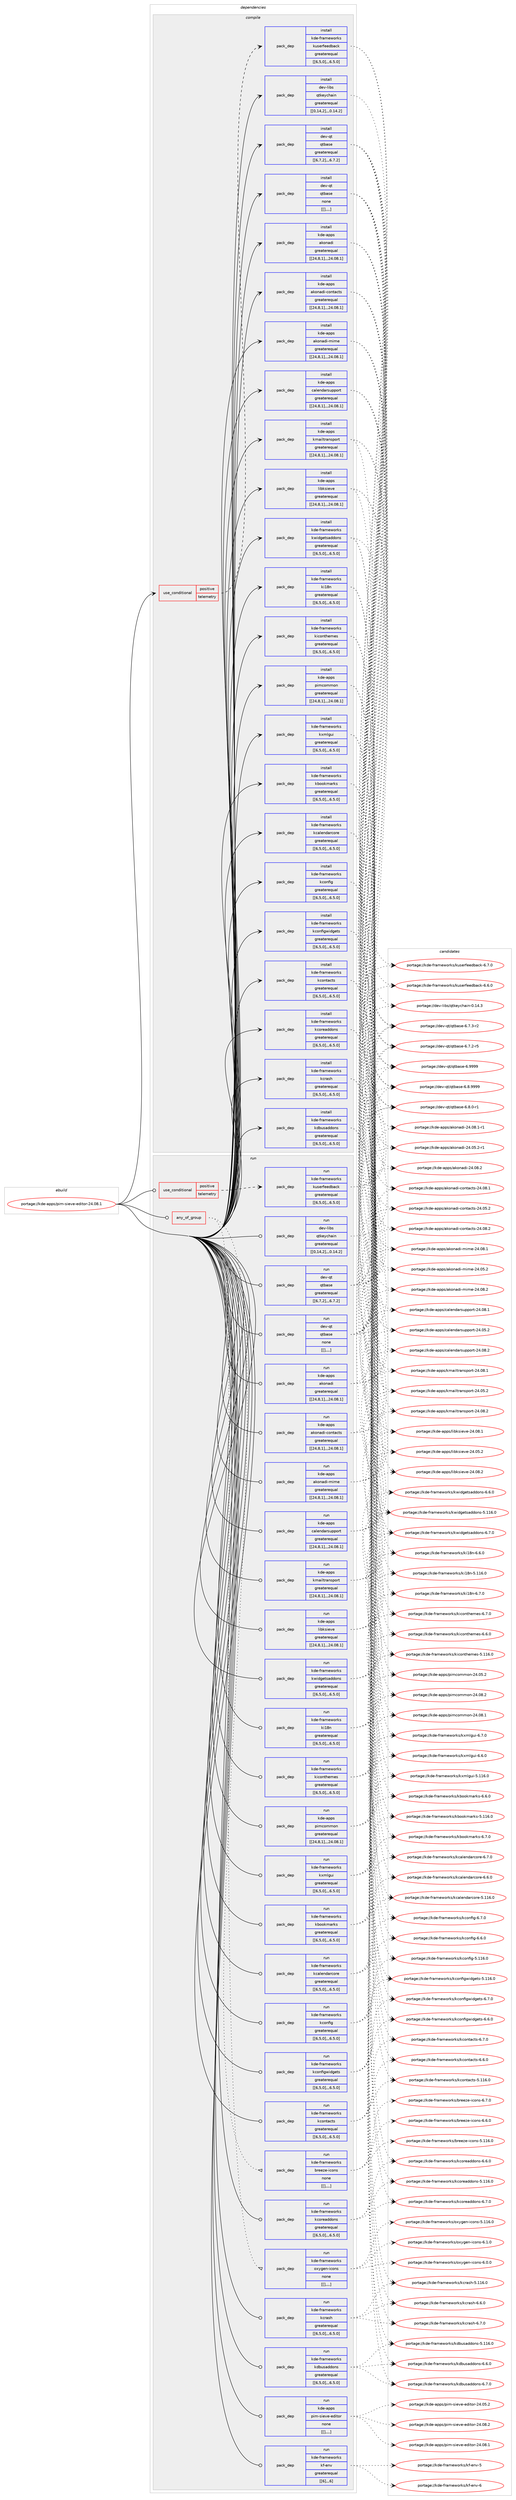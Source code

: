 digraph prolog {

# *************
# Graph options
# *************

newrank=true;
concentrate=true;
compound=true;
graph [rankdir=LR,fontname=Helvetica,fontsize=10,ranksep=1.5];#, ranksep=2.5, nodesep=0.2];
edge  [arrowhead=vee];
node  [fontname=Helvetica,fontsize=10];

# **********
# The ebuild
# **********

subgraph cluster_leftcol {
color=gray;
label=<<i>ebuild</i>>;
id [label="portage://kde-apps/pim-sieve-editor-24.08.1", color=red, width=4, href="../kde-apps/pim-sieve-editor-24.08.1.svg"];
}

# ****************
# The dependencies
# ****************

subgraph cluster_midcol {
color=gray;
label=<<i>dependencies</i>>;
subgraph cluster_compile {
fillcolor="#eeeeee";
style=filled;
label=<<i>compile</i>>;
subgraph cond72742 {
dependency280036 [label=<<TABLE BORDER="0" CELLBORDER="1" CELLSPACING="0" CELLPADDING="4"><TR><TD ROWSPAN="3" CELLPADDING="10">use_conditional</TD></TR><TR><TD>positive</TD></TR><TR><TD>telemetry</TD></TR></TABLE>>, shape=none, color=red];
subgraph pack205055 {
dependency280038 [label=<<TABLE BORDER="0" CELLBORDER="1" CELLSPACING="0" CELLPADDING="4" WIDTH="220"><TR><TD ROWSPAN="6" CELLPADDING="30">pack_dep</TD></TR><TR><TD WIDTH="110">install</TD></TR><TR><TD>kde-frameworks</TD></TR><TR><TD>kuserfeedback</TD></TR><TR><TD>greaterequal</TD></TR><TR><TD>[[6,5,0],,,6.5.0]</TD></TR></TABLE>>, shape=none, color=blue];
}
dependency280036:e -> dependency280038:w [weight=20,style="dashed",arrowhead="vee"];
}
id:e -> dependency280036:w [weight=20,style="solid",arrowhead="vee"];
subgraph pack205078 {
dependency280062 [label=<<TABLE BORDER="0" CELLBORDER="1" CELLSPACING="0" CELLPADDING="4" WIDTH="220"><TR><TD ROWSPAN="6" CELLPADDING="30">pack_dep</TD></TR><TR><TD WIDTH="110">install</TD></TR><TR><TD>dev-libs</TD></TR><TR><TD>qtkeychain</TD></TR><TR><TD>greaterequal</TD></TR><TR><TD>[[0,14,2],,,0.14.2]</TD></TR></TABLE>>, shape=none, color=blue];
}
id:e -> dependency280062:w [weight=20,style="solid",arrowhead="vee"];
subgraph pack205083 {
dependency280186 [label=<<TABLE BORDER="0" CELLBORDER="1" CELLSPACING="0" CELLPADDING="4" WIDTH="220"><TR><TD ROWSPAN="6" CELLPADDING="30">pack_dep</TD></TR><TR><TD WIDTH="110">install</TD></TR><TR><TD>dev-qt</TD></TR><TR><TD>qtbase</TD></TR><TR><TD>greaterequal</TD></TR><TR><TD>[[6,7,2],,,6.7.2]</TD></TR></TABLE>>, shape=none, color=blue];
}
id:e -> dependency280186:w [weight=20,style="solid",arrowhead="vee"];
subgraph pack205239 {
dependency280292 [label=<<TABLE BORDER="0" CELLBORDER="1" CELLSPACING="0" CELLPADDING="4" WIDTH="220"><TR><TD ROWSPAN="6" CELLPADDING="30">pack_dep</TD></TR><TR><TD WIDTH="110">install</TD></TR><TR><TD>dev-qt</TD></TR><TR><TD>qtbase</TD></TR><TR><TD>none</TD></TR><TR><TD>[[],,,,]</TD></TR></TABLE>>, shape=none, color=blue];
}
id:e -> dependency280292:w [weight=20,style="solid",arrowhead="vee"];
subgraph pack205293 {
dependency280293 [label=<<TABLE BORDER="0" CELLBORDER="1" CELLSPACING="0" CELLPADDING="4" WIDTH="220"><TR><TD ROWSPAN="6" CELLPADDING="30">pack_dep</TD></TR><TR><TD WIDTH="110">install</TD></TR><TR><TD>kde-apps</TD></TR><TR><TD>akonadi</TD></TR><TR><TD>greaterequal</TD></TR><TR><TD>[[24,8,1],,,24.08.1]</TD></TR></TABLE>>, shape=none, color=blue];
}
id:e -> dependency280293:w [weight=20,style="solid",arrowhead="vee"];
subgraph pack205296 {
dependency280297 [label=<<TABLE BORDER="0" CELLBORDER="1" CELLSPACING="0" CELLPADDING="4" WIDTH="220"><TR><TD ROWSPAN="6" CELLPADDING="30">pack_dep</TD></TR><TR><TD WIDTH="110">install</TD></TR><TR><TD>kde-apps</TD></TR><TR><TD>akonadi-contacts</TD></TR><TR><TD>greaterequal</TD></TR><TR><TD>[[24,8,1],,,24.08.1]</TD></TR></TABLE>>, shape=none, color=blue];
}
id:e -> dependency280297:w [weight=20,style="solid",arrowhead="vee"];
subgraph pack205383 {
dependency280425 [label=<<TABLE BORDER="0" CELLBORDER="1" CELLSPACING="0" CELLPADDING="4" WIDTH="220"><TR><TD ROWSPAN="6" CELLPADDING="30">pack_dep</TD></TR><TR><TD WIDTH="110">install</TD></TR><TR><TD>kde-apps</TD></TR><TR><TD>akonadi-mime</TD></TR><TR><TD>greaterequal</TD></TR><TR><TD>[[24,8,1],,,24.08.1]</TD></TR></TABLE>>, shape=none, color=blue];
}
id:e -> dependency280425:w [weight=20,style="solid",arrowhead="vee"];
subgraph pack205421 {
dependency280478 [label=<<TABLE BORDER="0" CELLBORDER="1" CELLSPACING="0" CELLPADDING="4" WIDTH="220"><TR><TD ROWSPAN="6" CELLPADDING="30">pack_dep</TD></TR><TR><TD WIDTH="110">install</TD></TR><TR><TD>kde-apps</TD></TR><TR><TD>calendarsupport</TD></TR><TR><TD>greaterequal</TD></TR><TR><TD>[[24,8,1],,,24.08.1]</TD></TR></TABLE>>, shape=none, color=blue];
}
id:e -> dependency280478:w [weight=20,style="solid",arrowhead="vee"];
subgraph pack205486 {
dependency280520 [label=<<TABLE BORDER="0" CELLBORDER="1" CELLSPACING="0" CELLPADDING="4" WIDTH="220"><TR><TD ROWSPAN="6" CELLPADDING="30">pack_dep</TD></TR><TR><TD WIDTH="110">install</TD></TR><TR><TD>kde-apps</TD></TR><TR><TD>kmailtransport</TD></TR><TR><TD>greaterequal</TD></TR><TR><TD>[[24,8,1],,,24.08.1]</TD></TR></TABLE>>, shape=none, color=blue];
}
id:e -> dependency280520:w [weight=20,style="solid",arrowhead="vee"];
subgraph pack205513 {
dependency280543 [label=<<TABLE BORDER="0" CELLBORDER="1" CELLSPACING="0" CELLPADDING="4" WIDTH="220"><TR><TD ROWSPAN="6" CELLPADDING="30">pack_dep</TD></TR><TR><TD WIDTH="110">install</TD></TR><TR><TD>kde-apps</TD></TR><TR><TD>libksieve</TD></TR><TR><TD>greaterequal</TD></TR><TR><TD>[[24,8,1],,,24.08.1]</TD></TR></TABLE>>, shape=none, color=blue];
}
id:e -> dependency280543:w [weight=20,style="solid",arrowhead="vee"];
subgraph pack205532 {
dependency280550 [label=<<TABLE BORDER="0" CELLBORDER="1" CELLSPACING="0" CELLPADDING="4" WIDTH="220"><TR><TD ROWSPAN="6" CELLPADDING="30">pack_dep</TD></TR><TR><TD WIDTH="110">install</TD></TR><TR><TD>kde-apps</TD></TR><TR><TD>pimcommon</TD></TR><TR><TD>greaterequal</TD></TR><TR><TD>[[24,8,1],,,24.08.1]</TD></TR></TABLE>>, shape=none, color=blue];
}
id:e -> dependency280550:w [weight=20,style="solid",arrowhead="vee"];
subgraph pack205536 {
dependency280571 [label=<<TABLE BORDER="0" CELLBORDER="1" CELLSPACING="0" CELLPADDING="4" WIDTH="220"><TR><TD ROWSPAN="6" CELLPADDING="30">pack_dep</TD></TR><TR><TD WIDTH="110">install</TD></TR><TR><TD>kde-frameworks</TD></TR><TR><TD>kbookmarks</TD></TR><TR><TD>greaterequal</TD></TR><TR><TD>[[6,5,0],,,6.5.0]</TD></TR></TABLE>>, shape=none, color=blue];
}
id:e -> dependency280571:w [weight=20,style="solid",arrowhead="vee"];
subgraph pack205585 {
dependency280648 [label=<<TABLE BORDER="0" CELLBORDER="1" CELLSPACING="0" CELLPADDING="4" WIDTH="220"><TR><TD ROWSPAN="6" CELLPADDING="30">pack_dep</TD></TR><TR><TD WIDTH="110">install</TD></TR><TR><TD>kde-frameworks</TD></TR><TR><TD>kcalendarcore</TD></TR><TR><TD>greaterequal</TD></TR><TR><TD>[[6,5,0],,,6.5.0]</TD></TR></TABLE>>, shape=none, color=blue];
}
id:e -> dependency280648:w [weight=20,style="solid",arrowhead="vee"];
subgraph pack205625 {
dependency280652 [label=<<TABLE BORDER="0" CELLBORDER="1" CELLSPACING="0" CELLPADDING="4" WIDTH="220"><TR><TD ROWSPAN="6" CELLPADDING="30">pack_dep</TD></TR><TR><TD WIDTH="110">install</TD></TR><TR><TD>kde-frameworks</TD></TR><TR><TD>kconfig</TD></TR><TR><TD>greaterequal</TD></TR><TR><TD>[[6,5,0],,,6.5.0]</TD></TR></TABLE>>, shape=none, color=blue];
}
id:e -> dependency280652:w [weight=20,style="solid",arrowhead="vee"];
subgraph pack205644 {
dependency280691 [label=<<TABLE BORDER="0" CELLBORDER="1" CELLSPACING="0" CELLPADDING="4" WIDTH="220"><TR><TD ROWSPAN="6" CELLPADDING="30">pack_dep</TD></TR><TR><TD WIDTH="110">install</TD></TR><TR><TD>kde-frameworks</TD></TR><TR><TD>kconfigwidgets</TD></TR><TR><TD>greaterequal</TD></TR><TR><TD>[[6,5,0],,,6.5.0]</TD></TR></TABLE>>, shape=none, color=blue];
}
id:e -> dependency280691:w [weight=20,style="solid",arrowhead="vee"];
subgraph pack205703 {
dependency280734 [label=<<TABLE BORDER="0" CELLBORDER="1" CELLSPACING="0" CELLPADDING="4" WIDTH="220"><TR><TD ROWSPAN="6" CELLPADDING="30">pack_dep</TD></TR><TR><TD WIDTH="110">install</TD></TR><TR><TD>kde-frameworks</TD></TR><TR><TD>kcontacts</TD></TR><TR><TD>greaterequal</TD></TR><TR><TD>[[6,5,0],,,6.5.0]</TD></TR></TABLE>>, shape=none, color=blue];
}
id:e -> dependency280734:w [weight=20,style="solid",arrowhead="vee"];
subgraph pack205711 {
dependency280743 [label=<<TABLE BORDER="0" CELLBORDER="1" CELLSPACING="0" CELLPADDING="4" WIDTH="220"><TR><TD ROWSPAN="6" CELLPADDING="30">pack_dep</TD></TR><TR><TD WIDTH="110">install</TD></TR><TR><TD>kde-frameworks</TD></TR><TR><TD>kcoreaddons</TD></TR><TR><TD>greaterequal</TD></TR><TR><TD>[[6,5,0],,,6.5.0]</TD></TR></TABLE>>, shape=none, color=blue];
}
id:e -> dependency280743:w [weight=20,style="solid",arrowhead="vee"];
subgraph pack205713 {
dependency280782 [label=<<TABLE BORDER="0" CELLBORDER="1" CELLSPACING="0" CELLPADDING="4" WIDTH="220"><TR><TD ROWSPAN="6" CELLPADDING="30">pack_dep</TD></TR><TR><TD WIDTH="110">install</TD></TR><TR><TD>kde-frameworks</TD></TR><TR><TD>kcrash</TD></TR><TR><TD>greaterequal</TD></TR><TR><TD>[[6,5,0],,,6.5.0]</TD></TR></TABLE>>, shape=none, color=blue];
}
id:e -> dependency280782:w [weight=20,style="solid",arrowhead="vee"];
subgraph pack205751 {
dependency280825 [label=<<TABLE BORDER="0" CELLBORDER="1" CELLSPACING="0" CELLPADDING="4" WIDTH="220"><TR><TD ROWSPAN="6" CELLPADDING="30">pack_dep</TD></TR><TR><TD WIDTH="110">install</TD></TR><TR><TD>kde-frameworks</TD></TR><TR><TD>kdbusaddons</TD></TR><TR><TD>greaterequal</TD></TR><TR><TD>[[6,5,0],,,6.5.0]</TD></TR></TABLE>>, shape=none, color=blue];
}
id:e -> dependency280825:w [weight=20,style="solid",arrowhead="vee"];
subgraph pack205791 {
dependency280832 [label=<<TABLE BORDER="0" CELLBORDER="1" CELLSPACING="0" CELLPADDING="4" WIDTH="220"><TR><TD ROWSPAN="6" CELLPADDING="30">pack_dep</TD></TR><TR><TD WIDTH="110">install</TD></TR><TR><TD>kde-frameworks</TD></TR><TR><TD>ki18n</TD></TR><TR><TD>greaterequal</TD></TR><TR><TD>[[6,5,0],,,6.5.0]</TD></TR></TABLE>>, shape=none, color=blue];
}
id:e -> dependency280832:w [weight=20,style="solid",arrowhead="vee"];
subgraph pack205795 {
dependency280941 [label=<<TABLE BORDER="0" CELLBORDER="1" CELLSPACING="0" CELLPADDING="4" WIDTH="220"><TR><TD ROWSPAN="6" CELLPADDING="30">pack_dep</TD></TR><TR><TD WIDTH="110">install</TD></TR><TR><TD>kde-frameworks</TD></TR><TR><TD>kiconthemes</TD></TR><TR><TD>greaterequal</TD></TR><TR><TD>[[6,5,0],,,6.5.0]</TD></TR></TABLE>>, shape=none, color=blue];
}
id:e -> dependency280941:w [weight=20,style="solid",arrowhead="vee"];
subgraph pack205900 {
dependency280962 [label=<<TABLE BORDER="0" CELLBORDER="1" CELLSPACING="0" CELLPADDING="4" WIDTH="220"><TR><TD ROWSPAN="6" CELLPADDING="30">pack_dep</TD></TR><TR><TD WIDTH="110">install</TD></TR><TR><TD>kde-frameworks</TD></TR><TR><TD>kwidgetsaddons</TD></TR><TR><TD>greaterequal</TD></TR><TR><TD>[[6,5,0],,,6.5.0]</TD></TR></TABLE>>, shape=none, color=blue];
}
id:e -> dependency280962:w [weight=20,style="solid",arrowhead="vee"];
subgraph pack205922 {
dependency280967 [label=<<TABLE BORDER="0" CELLBORDER="1" CELLSPACING="0" CELLPADDING="4" WIDTH="220"><TR><TD ROWSPAN="6" CELLPADDING="30">pack_dep</TD></TR><TR><TD WIDTH="110">install</TD></TR><TR><TD>kde-frameworks</TD></TR><TR><TD>kxmlgui</TD></TR><TR><TD>greaterequal</TD></TR><TR><TD>[[6,5,0],,,6.5.0]</TD></TR></TABLE>>, shape=none, color=blue];
}
id:e -> dependency280967:w [weight=20,style="solid",arrowhead="vee"];
}
subgraph cluster_compileandrun {
fillcolor="#eeeeee";
style=filled;
label=<<i>compile and run</i>>;
}
subgraph cluster_run {
fillcolor="#eeeeee";
style=filled;
label=<<i>run</i>>;
subgraph any2106 {
dependency281071 [label=<<TABLE BORDER="0" CELLBORDER="1" CELLSPACING="0" CELLPADDING="4"><TR><TD CELLPADDING="10">any_of_group</TD></TR></TABLE>>, shape=none, color=red];subgraph pack206006 {
dependency281133 [label=<<TABLE BORDER="0" CELLBORDER="1" CELLSPACING="0" CELLPADDING="4" WIDTH="220"><TR><TD ROWSPAN="6" CELLPADDING="30">pack_dep</TD></TR><TR><TD WIDTH="110">run</TD></TR><TR><TD>kde-frameworks</TD></TR><TR><TD>breeze-icons</TD></TR><TR><TD>none</TD></TR><TR><TD>[[],,,,]</TD></TR></TABLE>>, shape=none, color=blue];
}
dependency281071:e -> dependency281133:w [weight=20,style="dotted",arrowhead="oinv"];
subgraph pack206093 {
dependency281165 [label=<<TABLE BORDER="0" CELLBORDER="1" CELLSPACING="0" CELLPADDING="4" WIDTH="220"><TR><TD ROWSPAN="6" CELLPADDING="30">pack_dep</TD></TR><TR><TD WIDTH="110">run</TD></TR><TR><TD>kde-frameworks</TD></TR><TR><TD>oxygen-icons</TD></TR><TR><TD>none</TD></TR><TR><TD>[[],,,,]</TD></TR></TABLE>>, shape=none, color=blue];
}
dependency281071:e -> dependency281165:w [weight=20,style="dotted",arrowhead="oinv"];
}
id:e -> dependency281071:w [weight=20,style="solid",arrowhead="odot"];
subgraph cond72821 {
dependency281221 [label=<<TABLE BORDER="0" CELLBORDER="1" CELLSPACING="0" CELLPADDING="4"><TR><TD ROWSPAN="3" CELLPADDING="10">use_conditional</TD></TR><TR><TD>positive</TD></TR><TR><TD>telemetry</TD></TR></TABLE>>, shape=none, color=red];
subgraph pack206135 {
dependency281246 [label=<<TABLE BORDER="0" CELLBORDER="1" CELLSPACING="0" CELLPADDING="4" WIDTH="220"><TR><TD ROWSPAN="6" CELLPADDING="30">pack_dep</TD></TR><TR><TD WIDTH="110">run</TD></TR><TR><TD>kde-frameworks</TD></TR><TR><TD>kuserfeedback</TD></TR><TR><TD>greaterequal</TD></TR><TR><TD>[[6,5,0],,,6.5.0]</TD></TR></TABLE>>, shape=none, color=blue];
}
dependency281221:e -> dependency281246:w [weight=20,style="dashed",arrowhead="vee"];
}
id:e -> dependency281221:w [weight=20,style="solid",arrowhead="odot"];
subgraph pack206157 {
dependency281251 [label=<<TABLE BORDER="0" CELLBORDER="1" CELLSPACING="0" CELLPADDING="4" WIDTH="220"><TR><TD ROWSPAN="6" CELLPADDING="30">pack_dep</TD></TR><TR><TD WIDTH="110">run</TD></TR><TR><TD>dev-libs</TD></TR><TR><TD>qtkeychain</TD></TR><TR><TD>greaterequal</TD></TR><TR><TD>[[0,14,2],,,0.14.2]</TD></TR></TABLE>>, shape=none, color=blue];
}
id:e -> dependency281251:w [weight=20,style="solid",arrowhead="odot"];
subgraph pack206181 {
dependency281318 [label=<<TABLE BORDER="0" CELLBORDER="1" CELLSPACING="0" CELLPADDING="4" WIDTH="220"><TR><TD ROWSPAN="6" CELLPADDING="30">pack_dep</TD></TR><TR><TD WIDTH="110">run</TD></TR><TR><TD>dev-qt</TD></TR><TR><TD>qtbase</TD></TR><TR><TD>greaterequal</TD></TR><TR><TD>[[6,7,2],,,6.7.2]</TD></TR></TABLE>>, shape=none, color=blue];
}
id:e -> dependency281318:w [weight=20,style="solid",arrowhead="odot"];
subgraph pack206223 {
dependency281380 [label=<<TABLE BORDER="0" CELLBORDER="1" CELLSPACING="0" CELLPADDING="4" WIDTH="220"><TR><TD ROWSPAN="6" CELLPADDING="30">pack_dep</TD></TR><TR><TD WIDTH="110">run</TD></TR><TR><TD>dev-qt</TD></TR><TR><TD>qtbase</TD></TR><TR><TD>none</TD></TR><TR><TD>[[],,,,]</TD></TR></TABLE>>, shape=none, color=blue];
}
id:e -> dependency281380:w [weight=20,style="solid",arrowhead="odot"];
subgraph pack206276 {
dependency281393 [label=<<TABLE BORDER="0" CELLBORDER="1" CELLSPACING="0" CELLPADDING="4" WIDTH="220"><TR><TD ROWSPAN="6" CELLPADDING="30">pack_dep</TD></TR><TR><TD WIDTH="110">run</TD></TR><TR><TD>kde-apps</TD></TR><TR><TD>akonadi</TD></TR><TR><TD>greaterequal</TD></TR><TR><TD>[[24,8,1],,,24.08.1]</TD></TR></TABLE>>, shape=none, color=blue];
}
id:e -> dependency281393:w [weight=20,style="solid",arrowhead="odot"];
subgraph pack206299 {
dependency281412 [label=<<TABLE BORDER="0" CELLBORDER="1" CELLSPACING="0" CELLPADDING="4" WIDTH="220"><TR><TD ROWSPAN="6" CELLPADDING="30">pack_dep</TD></TR><TR><TD WIDTH="110">run</TD></TR><TR><TD>kde-apps</TD></TR><TR><TD>akonadi-contacts</TD></TR><TR><TD>greaterequal</TD></TR><TR><TD>[[24,8,1],,,24.08.1]</TD></TR></TABLE>>, shape=none, color=blue];
}
id:e -> dependency281412:w [weight=20,style="solid",arrowhead="odot"];
subgraph pack206332 {
dependency281491 [label=<<TABLE BORDER="0" CELLBORDER="1" CELLSPACING="0" CELLPADDING="4" WIDTH="220"><TR><TD ROWSPAN="6" CELLPADDING="30">pack_dep</TD></TR><TR><TD WIDTH="110">run</TD></TR><TR><TD>kde-apps</TD></TR><TR><TD>akonadi-mime</TD></TR><TR><TD>greaterequal</TD></TR><TR><TD>[[24,8,1],,,24.08.1]</TD></TR></TABLE>>, shape=none, color=blue];
}
id:e -> dependency281491:w [weight=20,style="solid",arrowhead="odot"];
subgraph pack206375 {
dependency281497 [label=<<TABLE BORDER="0" CELLBORDER="1" CELLSPACING="0" CELLPADDING="4" WIDTH="220"><TR><TD ROWSPAN="6" CELLPADDING="30">pack_dep</TD></TR><TR><TD WIDTH="110">run</TD></TR><TR><TD>kde-apps</TD></TR><TR><TD>calendarsupport</TD></TR><TR><TD>greaterequal</TD></TR><TR><TD>[[24,8,1],,,24.08.1]</TD></TR></TABLE>>, shape=none, color=blue];
}
id:e -> dependency281497:w [weight=20,style="solid",arrowhead="odot"];
subgraph pack206415 {
dependency281663 [label=<<TABLE BORDER="0" CELLBORDER="1" CELLSPACING="0" CELLPADDING="4" WIDTH="220"><TR><TD ROWSPAN="6" CELLPADDING="30">pack_dep</TD></TR><TR><TD WIDTH="110">run</TD></TR><TR><TD>kde-apps</TD></TR><TR><TD>kmailtransport</TD></TR><TR><TD>greaterequal</TD></TR><TR><TD>[[24,8,1],,,24.08.1]</TD></TR></TABLE>>, shape=none, color=blue];
}
id:e -> dependency281663:w [weight=20,style="solid",arrowhead="odot"];
subgraph pack206552 {
dependency281733 [label=<<TABLE BORDER="0" CELLBORDER="1" CELLSPACING="0" CELLPADDING="4" WIDTH="220"><TR><TD ROWSPAN="6" CELLPADDING="30">pack_dep</TD></TR><TR><TD WIDTH="110">run</TD></TR><TR><TD>kde-apps</TD></TR><TR><TD>libksieve</TD></TR><TR><TD>greaterequal</TD></TR><TR><TD>[[24,8,1],,,24.08.1]</TD></TR></TABLE>>, shape=none, color=blue];
}
id:e -> dependency281733:w [weight=20,style="solid",arrowhead="odot"];
subgraph pack206615 {
dependency281839 [label=<<TABLE BORDER="0" CELLBORDER="1" CELLSPACING="0" CELLPADDING="4" WIDTH="220"><TR><TD ROWSPAN="6" CELLPADDING="30">pack_dep</TD></TR><TR><TD WIDTH="110">run</TD></TR><TR><TD>kde-apps</TD></TR><TR><TD>pimcommon</TD></TR><TR><TD>greaterequal</TD></TR><TR><TD>[[24,8,1],,,24.08.1]</TD></TR></TABLE>>, shape=none, color=blue];
}
id:e -> dependency281839:w [weight=20,style="solid",arrowhead="odot"];
subgraph pack206723 {
dependency281875 [label=<<TABLE BORDER="0" CELLBORDER="1" CELLSPACING="0" CELLPADDING="4" WIDTH="220"><TR><TD ROWSPAN="6" CELLPADDING="30">pack_dep</TD></TR><TR><TD WIDTH="110">run</TD></TR><TR><TD>kde-frameworks</TD></TR><TR><TD>kbookmarks</TD></TR><TR><TD>greaterequal</TD></TR><TR><TD>[[6,5,0],,,6.5.0]</TD></TR></TABLE>>, shape=none, color=blue];
}
id:e -> dependency281875:w [weight=20,style="solid",arrowhead="odot"];
subgraph pack206726 {
dependency281880 [label=<<TABLE BORDER="0" CELLBORDER="1" CELLSPACING="0" CELLPADDING="4" WIDTH="220"><TR><TD ROWSPAN="6" CELLPADDING="30">pack_dep</TD></TR><TR><TD WIDTH="110">run</TD></TR><TR><TD>kde-frameworks</TD></TR><TR><TD>kcalendarcore</TD></TR><TR><TD>greaterequal</TD></TR><TR><TD>[[6,5,0],,,6.5.0]</TD></TR></TABLE>>, shape=none, color=blue];
}
id:e -> dependency281880:w [weight=20,style="solid",arrowhead="odot"];
subgraph pack206729 {
dependency281912 [label=<<TABLE BORDER="0" CELLBORDER="1" CELLSPACING="0" CELLPADDING="4" WIDTH="220"><TR><TD ROWSPAN="6" CELLPADDING="30">pack_dep</TD></TR><TR><TD WIDTH="110">run</TD></TR><TR><TD>kde-frameworks</TD></TR><TR><TD>kconfig</TD></TR><TR><TD>greaterequal</TD></TR><TR><TD>[[6,5,0],,,6.5.0]</TD></TR></TABLE>>, shape=none, color=blue];
}
id:e -> dependency281912:w [weight=20,style="solid",arrowhead="odot"];
subgraph pack206758 {
dependency281917 [label=<<TABLE BORDER="0" CELLBORDER="1" CELLSPACING="0" CELLPADDING="4" WIDTH="220"><TR><TD ROWSPAN="6" CELLPADDING="30">pack_dep</TD></TR><TR><TD WIDTH="110">run</TD></TR><TR><TD>kde-frameworks</TD></TR><TR><TD>kconfigwidgets</TD></TR><TR><TD>greaterequal</TD></TR><TR><TD>[[6,5,0],,,6.5.0]</TD></TR></TABLE>>, shape=none, color=blue];
}
id:e -> dependency281917:w [weight=20,style="solid",arrowhead="odot"];
subgraph pack206796 {
dependency281997 [label=<<TABLE BORDER="0" CELLBORDER="1" CELLSPACING="0" CELLPADDING="4" WIDTH="220"><TR><TD ROWSPAN="6" CELLPADDING="30">pack_dep</TD></TR><TR><TD WIDTH="110">run</TD></TR><TR><TD>kde-frameworks</TD></TR><TR><TD>kcontacts</TD></TR><TR><TD>greaterequal</TD></TR><TR><TD>[[6,5,0],,,6.5.0]</TD></TR></TABLE>>, shape=none, color=blue];
}
id:e -> dependency281997:w [weight=20,style="solid",arrowhead="odot"];
subgraph pack206866 {
dependency282035 [label=<<TABLE BORDER="0" CELLBORDER="1" CELLSPACING="0" CELLPADDING="4" WIDTH="220"><TR><TD ROWSPAN="6" CELLPADDING="30">pack_dep</TD></TR><TR><TD WIDTH="110">run</TD></TR><TR><TD>kde-frameworks</TD></TR><TR><TD>kcoreaddons</TD></TR><TR><TD>greaterequal</TD></TR><TR><TD>[[6,5,0],,,6.5.0]</TD></TR></TABLE>>, shape=none, color=blue];
}
id:e -> dependency282035:w [weight=20,style="solid",arrowhead="odot"];
subgraph pack206918 {
dependency282085 [label=<<TABLE BORDER="0" CELLBORDER="1" CELLSPACING="0" CELLPADDING="4" WIDTH="220"><TR><TD ROWSPAN="6" CELLPADDING="30">pack_dep</TD></TR><TR><TD WIDTH="110">run</TD></TR><TR><TD>kde-frameworks</TD></TR><TR><TD>kcrash</TD></TR><TR><TD>greaterequal</TD></TR><TR><TD>[[6,5,0],,,6.5.0]</TD></TR></TABLE>>, shape=none, color=blue];
}
id:e -> dependency282085:w [weight=20,style="solid",arrowhead="odot"];
subgraph pack206922 {
dependency282149 [label=<<TABLE BORDER="0" CELLBORDER="1" CELLSPACING="0" CELLPADDING="4" WIDTH="220"><TR><TD ROWSPAN="6" CELLPADDING="30">pack_dep</TD></TR><TR><TD WIDTH="110">run</TD></TR><TR><TD>kde-frameworks</TD></TR><TR><TD>kdbusaddons</TD></TR><TR><TD>greaterequal</TD></TR><TR><TD>[[6,5,0],,,6.5.0]</TD></TR></TABLE>>, shape=none, color=blue];
}
id:e -> dependency282149:w [weight=20,style="solid",arrowhead="odot"];
subgraph pack207012 {
dependency282287 [label=<<TABLE BORDER="0" CELLBORDER="1" CELLSPACING="0" CELLPADDING="4" WIDTH="220"><TR><TD ROWSPAN="6" CELLPADDING="30">pack_dep</TD></TR><TR><TD WIDTH="110">run</TD></TR><TR><TD>kde-frameworks</TD></TR><TR><TD>kf-env</TD></TR><TR><TD>greaterequal</TD></TR><TR><TD>[[6],,,6]</TD></TR></TABLE>>, shape=none, color=blue];
}
id:e -> dependency282287:w [weight=20,style="solid",arrowhead="odot"];
subgraph pack207127 {
dependency282316 [label=<<TABLE BORDER="0" CELLBORDER="1" CELLSPACING="0" CELLPADDING="4" WIDTH="220"><TR><TD ROWSPAN="6" CELLPADDING="30">pack_dep</TD></TR><TR><TD WIDTH="110">run</TD></TR><TR><TD>kde-frameworks</TD></TR><TR><TD>ki18n</TD></TR><TR><TD>greaterequal</TD></TR><TR><TD>[[6,5,0],,,6.5.0]</TD></TR></TABLE>>, shape=none, color=blue];
}
id:e -> dependency282316:w [weight=20,style="solid",arrowhead="odot"];
subgraph pack207145 {
dependency282421 [label=<<TABLE BORDER="0" CELLBORDER="1" CELLSPACING="0" CELLPADDING="4" WIDTH="220"><TR><TD ROWSPAN="6" CELLPADDING="30">pack_dep</TD></TR><TR><TD WIDTH="110">run</TD></TR><TR><TD>kde-frameworks</TD></TR><TR><TD>kiconthemes</TD></TR><TR><TD>greaterequal</TD></TR><TR><TD>[[6,5,0],,,6.5.0]</TD></TR></TABLE>>, shape=none, color=blue];
}
id:e -> dependency282421:w [weight=20,style="solid",arrowhead="odot"];
subgraph pack207216 {
dependency282424 [label=<<TABLE BORDER="0" CELLBORDER="1" CELLSPACING="0" CELLPADDING="4" WIDTH="220"><TR><TD ROWSPAN="6" CELLPADDING="30">pack_dep</TD></TR><TR><TD WIDTH="110">run</TD></TR><TR><TD>kde-frameworks</TD></TR><TR><TD>kwidgetsaddons</TD></TR><TR><TD>greaterequal</TD></TR><TR><TD>[[6,5,0],,,6.5.0]</TD></TR></TABLE>>, shape=none, color=blue];
}
id:e -> dependency282424:w [weight=20,style="solid",arrowhead="odot"];
subgraph pack207272 {
dependency282497 [label=<<TABLE BORDER="0" CELLBORDER="1" CELLSPACING="0" CELLPADDING="4" WIDTH="220"><TR><TD ROWSPAN="6" CELLPADDING="30">pack_dep</TD></TR><TR><TD WIDTH="110">run</TD></TR><TR><TD>kde-frameworks</TD></TR><TR><TD>kxmlgui</TD></TR><TR><TD>greaterequal</TD></TR><TR><TD>[[6,5,0],,,6.5.0]</TD></TR></TABLE>>, shape=none, color=blue];
}
id:e -> dependency282497:w [weight=20,style="solid",arrowhead="odot"];
subgraph pack207300 {
dependency282563 [label=<<TABLE BORDER="0" CELLBORDER="1" CELLSPACING="0" CELLPADDING="4" WIDTH="220"><TR><TD ROWSPAN="6" CELLPADDING="30">pack_dep</TD></TR><TR><TD WIDTH="110">run</TD></TR><TR><TD>kde-apps</TD></TR><TR><TD>pim-sieve-editor</TD></TR><TR><TD>none</TD></TR><TR><TD>[[],,,,]</TD></TR></TABLE>>, shape=none, color=blue];
}
id:e -> dependency282563:w [weight=20,style="solid",arrowhead="odot"];
}
}

# **************
# The candidates
# **************

subgraph cluster_choices {
rank=same;
color=gray;
label=<<i>candidates</i>>;

subgraph choice205623 {
color=black;
nodesep=1;
choice107100101451021149710910111911111410711547107117115101114102101101100989799107455446554648 [label="portage://kde-frameworks/kuserfeedback-6.7.0", color=red, width=4,href="../kde-frameworks/kuserfeedback-6.7.0.svg"];
choice107100101451021149710910111911111410711547107117115101114102101101100989799107455446544648 [label="portage://kde-frameworks/kuserfeedback-6.6.0", color=red, width=4,href="../kde-frameworks/kuserfeedback-6.6.0.svg"];
dependency280038:e -> choice107100101451021149710910111911111410711547107117115101114102101101100989799107455446554648:w [style=dotted,weight="100"];
dependency280038:e -> choice107100101451021149710910111911111410711547107117115101114102101101100989799107455446544648:w [style=dotted,weight="100"];
}
subgraph choice205630 {
color=black;
nodesep=1;
choice100101118451081059811547113116107101121991049710511045484649524651 [label="portage://dev-libs/qtkeychain-0.14.3", color=red, width=4,href="../dev-libs/qtkeychain-0.14.3.svg"];
dependency280062:e -> choice100101118451081059811547113116107101121991049710511045484649524651:w [style=dotted,weight="100"];
}
subgraph choice205632 {
color=black;
nodesep=1;
choice1001011184511311647113116989711510145544657575757 [label="portage://dev-qt/qtbase-6.9999", color=red, width=4,href="../dev-qt/qtbase-6.9999.svg"];
choice10010111845113116471131169897115101455446564657575757 [label="portage://dev-qt/qtbase-6.8.9999", color=red, width=4,href="../dev-qt/qtbase-6.8.9999.svg"];
choice100101118451131164711311698971151014554465646484511449 [label="portage://dev-qt/qtbase-6.8.0-r1", color=red, width=4,href="../dev-qt/qtbase-6.8.0-r1.svg"];
choice100101118451131164711311698971151014554465546514511450 [label="portage://dev-qt/qtbase-6.7.3-r2", color=red, width=4,href="../dev-qt/qtbase-6.7.3-r2.svg"];
choice100101118451131164711311698971151014554465546504511453 [label="portage://dev-qt/qtbase-6.7.2-r5", color=red, width=4,href="../dev-qt/qtbase-6.7.2-r5.svg"];
dependency280186:e -> choice1001011184511311647113116989711510145544657575757:w [style=dotted,weight="100"];
dependency280186:e -> choice10010111845113116471131169897115101455446564657575757:w [style=dotted,weight="100"];
dependency280186:e -> choice100101118451131164711311698971151014554465646484511449:w [style=dotted,weight="100"];
dependency280186:e -> choice100101118451131164711311698971151014554465546514511450:w [style=dotted,weight="100"];
dependency280186:e -> choice100101118451131164711311698971151014554465546504511453:w [style=dotted,weight="100"];
}
subgraph choice205635 {
color=black;
nodesep=1;
choice1001011184511311647113116989711510145544657575757 [label="portage://dev-qt/qtbase-6.9999", color=red, width=4,href="../dev-qt/qtbase-6.9999.svg"];
choice10010111845113116471131169897115101455446564657575757 [label="portage://dev-qt/qtbase-6.8.9999", color=red, width=4,href="../dev-qt/qtbase-6.8.9999.svg"];
choice100101118451131164711311698971151014554465646484511449 [label="portage://dev-qt/qtbase-6.8.0-r1", color=red, width=4,href="../dev-qt/qtbase-6.8.0-r1.svg"];
choice100101118451131164711311698971151014554465546514511450 [label="portage://dev-qt/qtbase-6.7.3-r2", color=red, width=4,href="../dev-qt/qtbase-6.7.3-r2.svg"];
choice100101118451131164711311698971151014554465546504511453 [label="portage://dev-qt/qtbase-6.7.2-r5", color=red, width=4,href="../dev-qt/qtbase-6.7.2-r5.svg"];
dependency280292:e -> choice1001011184511311647113116989711510145544657575757:w [style=dotted,weight="100"];
dependency280292:e -> choice10010111845113116471131169897115101455446564657575757:w [style=dotted,weight="100"];
dependency280292:e -> choice100101118451131164711311698971151014554465646484511449:w [style=dotted,weight="100"];
dependency280292:e -> choice100101118451131164711311698971151014554465546514511450:w [style=dotted,weight="100"];
dependency280292:e -> choice100101118451131164711311698971151014554465546504511453:w [style=dotted,weight="100"];
}
subgraph choice205641 {
color=black;
nodesep=1;
choice10710010145971121121154797107111110971001054550524648564650 [label="portage://kde-apps/akonadi-24.08.2", color=red, width=4,href="../kde-apps/akonadi-24.08.2.svg"];
choice107100101459711211211547971071111109710010545505246485646494511449 [label="portage://kde-apps/akonadi-24.08.1-r1", color=red, width=4,href="../kde-apps/akonadi-24.08.1-r1.svg"];
choice107100101459711211211547971071111109710010545505246485346504511449 [label="portage://kde-apps/akonadi-24.05.2-r1", color=red, width=4,href="../kde-apps/akonadi-24.05.2-r1.svg"];
dependency280293:e -> choice10710010145971121121154797107111110971001054550524648564650:w [style=dotted,weight="100"];
dependency280293:e -> choice107100101459711211211547971071111109710010545505246485646494511449:w [style=dotted,weight="100"];
dependency280293:e -> choice107100101459711211211547971071111109710010545505246485346504511449:w [style=dotted,weight="100"];
}
subgraph choice205648 {
color=black;
nodesep=1;
choice1071001014597112112115479710711111097100105459911111011697991161154550524648564650 [label="portage://kde-apps/akonadi-contacts-24.08.2", color=red, width=4,href="../kde-apps/akonadi-contacts-24.08.2.svg"];
choice1071001014597112112115479710711111097100105459911111011697991161154550524648564649 [label="portage://kde-apps/akonadi-contacts-24.08.1", color=red, width=4,href="../kde-apps/akonadi-contacts-24.08.1.svg"];
choice1071001014597112112115479710711111097100105459911111011697991161154550524648534650 [label="portage://kde-apps/akonadi-contacts-24.05.2", color=red, width=4,href="../kde-apps/akonadi-contacts-24.05.2.svg"];
dependency280297:e -> choice1071001014597112112115479710711111097100105459911111011697991161154550524648564650:w [style=dotted,weight="100"];
dependency280297:e -> choice1071001014597112112115479710711111097100105459911111011697991161154550524648564649:w [style=dotted,weight="100"];
dependency280297:e -> choice1071001014597112112115479710711111097100105459911111011697991161154550524648534650:w [style=dotted,weight="100"];
}
subgraph choice205727 {
color=black;
nodesep=1;
choice1071001014597112112115479710711111097100105451091051091014550524648564650 [label="portage://kde-apps/akonadi-mime-24.08.2", color=red, width=4,href="../kde-apps/akonadi-mime-24.08.2.svg"];
choice1071001014597112112115479710711111097100105451091051091014550524648564649 [label="portage://kde-apps/akonadi-mime-24.08.1", color=red, width=4,href="../kde-apps/akonadi-mime-24.08.1.svg"];
choice1071001014597112112115479710711111097100105451091051091014550524648534650 [label="portage://kde-apps/akonadi-mime-24.05.2", color=red, width=4,href="../kde-apps/akonadi-mime-24.05.2.svg"];
dependency280425:e -> choice1071001014597112112115479710711111097100105451091051091014550524648564650:w [style=dotted,weight="100"];
dependency280425:e -> choice1071001014597112112115479710711111097100105451091051091014550524648564649:w [style=dotted,weight="100"];
dependency280425:e -> choice1071001014597112112115479710711111097100105451091051091014550524648534650:w [style=dotted,weight="100"];
}
subgraph choice205737 {
color=black;
nodesep=1;
choice1071001014597112112115479997108101110100971141151171121121111141164550524648564650 [label="portage://kde-apps/calendarsupport-24.08.2", color=red, width=4,href="../kde-apps/calendarsupport-24.08.2.svg"];
choice1071001014597112112115479997108101110100971141151171121121111141164550524648564649 [label="portage://kde-apps/calendarsupport-24.08.1", color=red, width=4,href="../kde-apps/calendarsupport-24.08.1.svg"];
choice1071001014597112112115479997108101110100971141151171121121111141164550524648534650 [label="portage://kde-apps/calendarsupport-24.05.2", color=red, width=4,href="../kde-apps/calendarsupport-24.05.2.svg"];
dependency280478:e -> choice1071001014597112112115479997108101110100971141151171121121111141164550524648564650:w [style=dotted,weight="100"];
dependency280478:e -> choice1071001014597112112115479997108101110100971141151171121121111141164550524648564649:w [style=dotted,weight="100"];
dependency280478:e -> choice1071001014597112112115479997108101110100971141151171121121111141164550524648534650:w [style=dotted,weight="100"];
}
subgraph choice205745 {
color=black;
nodesep=1;
choice10710010145971121121154710710997105108116114971101151121111141164550524648564650 [label="portage://kde-apps/kmailtransport-24.08.2", color=red, width=4,href="../kde-apps/kmailtransport-24.08.2.svg"];
choice10710010145971121121154710710997105108116114971101151121111141164550524648564649 [label="portage://kde-apps/kmailtransport-24.08.1", color=red, width=4,href="../kde-apps/kmailtransport-24.08.1.svg"];
choice10710010145971121121154710710997105108116114971101151121111141164550524648534650 [label="portage://kde-apps/kmailtransport-24.05.2", color=red, width=4,href="../kde-apps/kmailtransport-24.05.2.svg"];
dependency280520:e -> choice10710010145971121121154710710997105108116114971101151121111141164550524648564650:w [style=dotted,weight="100"];
dependency280520:e -> choice10710010145971121121154710710997105108116114971101151121111141164550524648564649:w [style=dotted,weight="100"];
dependency280520:e -> choice10710010145971121121154710710997105108116114971101151121111141164550524648534650:w [style=dotted,weight="100"];
}
subgraph choice205768 {
color=black;
nodesep=1;
choice107100101459711211211547108105981071151051011181014550524648564650 [label="portage://kde-apps/libksieve-24.08.2", color=red, width=4,href="../kde-apps/libksieve-24.08.2.svg"];
choice107100101459711211211547108105981071151051011181014550524648564649 [label="portage://kde-apps/libksieve-24.08.1", color=red, width=4,href="../kde-apps/libksieve-24.08.1.svg"];
choice107100101459711211211547108105981071151051011181014550524648534650 [label="portage://kde-apps/libksieve-24.05.2", color=red, width=4,href="../kde-apps/libksieve-24.05.2.svg"];
dependency280543:e -> choice107100101459711211211547108105981071151051011181014550524648564650:w [style=dotted,weight="100"];
dependency280543:e -> choice107100101459711211211547108105981071151051011181014550524648564649:w [style=dotted,weight="100"];
dependency280543:e -> choice107100101459711211211547108105981071151051011181014550524648534650:w [style=dotted,weight="100"];
}
subgraph choice205792 {
color=black;
nodesep=1;
choice107100101459711211211547112105109991111091091111104550524648564650 [label="portage://kde-apps/pimcommon-24.08.2", color=red, width=4,href="../kde-apps/pimcommon-24.08.2.svg"];
choice107100101459711211211547112105109991111091091111104550524648564649 [label="portage://kde-apps/pimcommon-24.08.1", color=red, width=4,href="../kde-apps/pimcommon-24.08.1.svg"];
choice107100101459711211211547112105109991111091091111104550524648534650 [label="portage://kde-apps/pimcommon-24.05.2", color=red, width=4,href="../kde-apps/pimcommon-24.05.2.svg"];
dependency280550:e -> choice107100101459711211211547112105109991111091091111104550524648564650:w [style=dotted,weight="100"];
dependency280550:e -> choice107100101459711211211547112105109991111091091111104550524648564649:w [style=dotted,weight="100"];
dependency280550:e -> choice107100101459711211211547112105109991111091091111104550524648534650:w [style=dotted,weight="100"];
}
subgraph choice205846 {
color=black;
nodesep=1;
choice1071001014510211497109101119111114107115471079811111110710997114107115455446554648 [label="portage://kde-frameworks/kbookmarks-6.7.0", color=red, width=4,href="../kde-frameworks/kbookmarks-6.7.0.svg"];
choice1071001014510211497109101119111114107115471079811111110710997114107115455446544648 [label="portage://kde-frameworks/kbookmarks-6.6.0", color=red, width=4,href="../kde-frameworks/kbookmarks-6.6.0.svg"];
choice10710010145102114971091011191111141071154710798111111107109971141071154553464949544648 [label="portage://kde-frameworks/kbookmarks-5.116.0", color=red, width=4,href="../kde-frameworks/kbookmarks-5.116.0.svg"];
dependency280571:e -> choice1071001014510211497109101119111114107115471079811111110710997114107115455446554648:w [style=dotted,weight="100"];
dependency280571:e -> choice1071001014510211497109101119111114107115471079811111110710997114107115455446544648:w [style=dotted,weight="100"];
dependency280571:e -> choice10710010145102114971091011191111141071154710798111111107109971141071154553464949544648:w [style=dotted,weight="100"];
}
subgraph choice205850 {
color=black;
nodesep=1;
choice10710010145102114971091011191111141071154710799971081011101009711499111114101455446554648 [label="portage://kde-frameworks/kcalendarcore-6.7.0", color=red, width=4,href="../kde-frameworks/kcalendarcore-6.7.0.svg"];
choice10710010145102114971091011191111141071154710799971081011101009711499111114101455446544648 [label="portage://kde-frameworks/kcalendarcore-6.6.0", color=red, width=4,href="../kde-frameworks/kcalendarcore-6.6.0.svg"];
choice107100101451021149710910111911111410711547107999710810111010097114991111141014553464949544648 [label="portage://kde-frameworks/kcalendarcore-5.116.0", color=red, width=4,href="../kde-frameworks/kcalendarcore-5.116.0.svg"];
dependency280648:e -> choice10710010145102114971091011191111141071154710799971081011101009711499111114101455446554648:w [style=dotted,weight="100"];
dependency280648:e -> choice10710010145102114971091011191111141071154710799971081011101009711499111114101455446544648:w [style=dotted,weight="100"];
dependency280648:e -> choice107100101451021149710910111911111410711547107999710810111010097114991111141014553464949544648:w [style=dotted,weight="100"];
}
subgraph choice205854 {
color=black;
nodesep=1;
choice10710010145102114971091011191111141071154710799111110102105103455446554648 [label="portage://kde-frameworks/kconfig-6.7.0", color=red, width=4,href="../kde-frameworks/kconfig-6.7.0.svg"];
choice10710010145102114971091011191111141071154710799111110102105103455446544648 [label="portage://kde-frameworks/kconfig-6.6.0", color=red, width=4,href="../kde-frameworks/kconfig-6.6.0.svg"];
choice107100101451021149710910111911111410711547107991111101021051034553464949544648 [label="portage://kde-frameworks/kconfig-5.116.0", color=red, width=4,href="../kde-frameworks/kconfig-5.116.0.svg"];
dependency280652:e -> choice10710010145102114971091011191111141071154710799111110102105103455446554648:w [style=dotted,weight="100"];
dependency280652:e -> choice10710010145102114971091011191111141071154710799111110102105103455446544648:w [style=dotted,weight="100"];
dependency280652:e -> choice107100101451021149710910111911111410711547107991111101021051034553464949544648:w [style=dotted,weight="100"];
}
subgraph choice205860 {
color=black;
nodesep=1;
choice10710010145102114971091011191111141071154710799111110102105103119105100103101116115455446554648 [label="portage://kde-frameworks/kconfigwidgets-6.7.0", color=red, width=4,href="../kde-frameworks/kconfigwidgets-6.7.0.svg"];
choice10710010145102114971091011191111141071154710799111110102105103119105100103101116115455446544648 [label="portage://kde-frameworks/kconfigwidgets-6.6.0", color=red, width=4,href="../kde-frameworks/kconfigwidgets-6.6.0.svg"];
choice107100101451021149710910111911111410711547107991111101021051031191051001031011161154553464949544648 [label="portage://kde-frameworks/kconfigwidgets-5.116.0", color=red, width=4,href="../kde-frameworks/kconfigwidgets-5.116.0.svg"];
dependency280691:e -> choice10710010145102114971091011191111141071154710799111110102105103119105100103101116115455446554648:w [style=dotted,weight="100"];
dependency280691:e -> choice10710010145102114971091011191111141071154710799111110102105103119105100103101116115455446544648:w [style=dotted,weight="100"];
dependency280691:e -> choice107100101451021149710910111911111410711547107991111101021051031191051001031011161154553464949544648:w [style=dotted,weight="100"];
}
subgraph choice205866 {
color=black;
nodesep=1;
choice107100101451021149710910111911111410711547107991111101169799116115455446554648 [label="portage://kde-frameworks/kcontacts-6.7.0", color=red, width=4,href="../kde-frameworks/kcontacts-6.7.0.svg"];
choice107100101451021149710910111911111410711547107991111101169799116115455446544648 [label="portage://kde-frameworks/kcontacts-6.6.0", color=red, width=4,href="../kde-frameworks/kcontacts-6.6.0.svg"];
choice1071001014510211497109101119111114107115471079911111011697991161154553464949544648 [label="portage://kde-frameworks/kcontacts-5.116.0", color=red, width=4,href="../kde-frameworks/kcontacts-5.116.0.svg"];
dependency280734:e -> choice107100101451021149710910111911111410711547107991111101169799116115455446554648:w [style=dotted,weight="100"];
dependency280734:e -> choice107100101451021149710910111911111410711547107991111101169799116115455446544648:w [style=dotted,weight="100"];
dependency280734:e -> choice1071001014510211497109101119111114107115471079911111011697991161154553464949544648:w [style=dotted,weight="100"];
}
subgraph choice205903 {
color=black;
nodesep=1;
choice1071001014510211497109101119111114107115471079911111410197100100111110115455446554648 [label="portage://kde-frameworks/kcoreaddons-6.7.0", color=red, width=4,href="../kde-frameworks/kcoreaddons-6.7.0.svg"];
choice1071001014510211497109101119111114107115471079911111410197100100111110115455446544648 [label="portage://kde-frameworks/kcoreaddons-6.6.0", color=red, width=4,href="../kde-frameworks/kcoreaddons-6.6.0.svg"];
choice10710010145102114971091011191111141071154710799111114101971001001111101154553464949544648 [label="portage://kde-frameworks/kcoreaddons-5.116.0", color=red, width=4,href="../kde-frameworks/kcoreaddons-5.116.0.svg"];
dependency280743:e -> choice1071001014510211497109101119111114107115471079911111410197100100111110115455446554648:w [style=dotted,weight="100"];
dependency280743:e -> choice1071001014510211497109101119111114107115471079911111410197100100111110115455446544648:w [style=dotted,weight="100"];
dependency280743:e -> choice10710010145102114971091011191111141071154710799111114101971001001111101154553464949544648:w [style=dotted,weight="100"];
}
subgraph choice205911 {
color=black;
nodesep=1;
choice1071001014510211497109101119111114107115471079911497115104455446554648 [label="portage://kde-frameworks/kcrash-6.7.0", color=red, width=4,href="../kde-frameworks/kcrash-6.7.0.svg"];
choice1071001014510211497109101119111114107115471079911497115104455446544648 [label="portage://kde-frameworks/kcrash-6.6.0", color=red, width=4,href="../kde-frameworks/kcrash-6.6.0.svg"];
choice10710010145102114971091011191111141071154710799114971151044553464949544648 [label="portage://kde-frameworks/kcrash-5.116.0", color=red, width=4,href="../kde-frameworks/kcrash-5.116.0.svg"];
dependency280782:e -> choice1071001014510211497109101119111114107115471079911497115104455446554648:w [style=dotted,weight="100"];
dependency280782:e -> choice1071001014510211497109101119111114107115471079911497115104455446544648:w [style=dotted,weight="100"];
dependency280782:e -> choice10710010145102114971091011191111141071154710799114971151044553464949544648:w [style=dotted,weight="100"];
}
subgraph choice205919 {
color=black;
nodesep=1;
choice1071001014510211497109101119111114107115471071009811711597100100111110115455446554648 [label="portage://kde-frameworks/kdbusaddons-6.7.0", color=red, width=4,href="../kde-frameworks/kdbusaddons-6.7.0.svg"];
choice1071001014510211497109101119111114107115471071009811711597100100111110115455446544648 [label="portage://kde-frameworks/kdbusaddons-6.6.0", color=red, width=4,href="../kde-frameworks/kdbusaddons-6.6.0.svg"];
choice10710010145102114971091011191111141071154710710098117115971001001111101154553464949544648 [label="portage://kde-frameworks/kdbusaddons-5.116.0", color=red, width=4,href="../kde-frameworks/kdbusaddons-5.116.0.svg"];
dependency280825:e -> choice1071001014510211497109101119111114107115471071009811711597100100111110115455446554648:w [style=dotted,weight="100"];
dependency280825:e -> choice1071001014510211497109101119111114107115471071009811711597100100111110115455446544648:w [style=dotted,weight="100"];
dependency280825:e -> choice10710010145102114971091011191111141071154710710098117115971001001111101154553464949544648:w [style=dotted,weight="100"];
}
subgraph choice205975 {
color=black;
nodesep=1;
choice1071001014510211497109101119111114107115471071054956110455446554648 [label="portage://kde-frameworks/ki18n-6.7.0", color=red, width=4,href="../kde-frameworks/ki18n-6.7.0.svg"];
choice1071001014510211497109101119111114107115471071054956110455446544648 [label="portage://kde-frameworks/ki18n-6.6.0", color=red, width=4,href="../kde-frameworks/ki18n-6.6.0.svg"];
choice10710010145102114971091011191111141071154710710549561104553464949544648 [label="portage://kde-frameworks/ki18n-5.116.0", color=red, width=4,href="../kde-frameworks/ki18n-5.116.0.svg"];
dependency280832:e -> choice1071001014510211497109101119111114107115471071054956110455446554648:w [style=dotted,weight="100"];
dependency280832:e -> choice1071001014510211497109101119111114107115471071054956110455446544648:w [style=dotted,weight="100"];
dependency280832:e -> choice10710010145102114971091011191111141071154710710549561104553464949544648:w [style=dotted,weight="100"];
}
subgraph choice205978 {
color=black;
nodesep=1;
choice10710010145102114971091011191111141071154710710599111110116104101109101115455446554648 [label="portage://kde-frameworks/kiconthemes-6.7.0", color=red, width=4,href="../kde-frameworks/kiconthemes-6.7.0.svg"];
choice10710010145102114971091011191111141071154710710599111110116104101109101115455446544648 [label="portage://kde-frameworks/kiconthemes-6.6.0", color=red, width=4,href="../kde-frameworks/kiconthemes-6.6.0.svg"];
choice107100101451021149710910111911111410711547107105991111101161041011091011154553464949544648 [label="portage://kde-frameworks/kiconthemes-5.116.0", color=red, width=4,href="../kde-frameworks/kiconthemes-5.116.0.svg"];
dependency280941:e -> choice10710010145102114971091011191111141071154710710599111110116104101109101115455446554648:w [style=dotted,weight="100"];
dependency280941:e -> choice10710010145102114971091011191111141071154710710599111110116104101109101115455446544648:w [style=dotted,weight="100"];
dependency280941:e -> choice107100101451021149710910111911111410711547107105991111101161041011091011154553464949544648:w [style=dotted,weight="100"];
}
subgraph choice205979 {
color=black;
nodesep=1;
choice10710010145102114971091011191111141071154710711910510010310111611597100100111110115455446554648 [label="portage://kde-frameworks/kwidgetsaddons-6.7.0", color=red, width=4,href="../kde-frameworks/kwidgetsaddons-6.7.0.svg"];
choice10710010145102114971091011191111141071154710711910510010310111611597100100111110115455446544648 [label="portage://kde-frameworks/kwidgetsaddons-6.6.0", color=red, width=4,href="../kde-frameworks/kwidgetsaddons-6.6.0.svg"];
choice107100101451021149710910111911111410711547107119105100103101116115971001001111101154553464949544648 [label="portage://kde-frameworks/kwidgetsaddons-5.116.0", color=red, width=4,href="../kde-frameworks/kwidgetsaddons-5.116.0.svg"];
dependency280962:e -> choice10710010145102114971091011191111141071154710711910510010310111611597100100111110115455446554648:w [style=dotted,weight="100"];
dependency280962:e -> choice10710010145102114971091011191111141071154710711910510010310111611597100100111110115455446544648:w [style=dotted,weight="100"];
dependency280962:e -> choice107100101451021149710910111911111410711547107119105100103101116115971001001111101154553464949544648:w [style=dotted,weight="100"];
}
subgraph choice206017 {
color=black;
nodesep=1;
choice107100101451021149710910111911111410711547107120109108103117105455446554648 [label="portage://kde-frameworks/kxmlgui-6.7.0", color=red, width=4,href="../kde-frameworks/kxmlgui-6.7.0.svg"];
choice107100101451021149710910111911111410711547107120109108103117105455446544648 [label="portage://kde-frameworks/kxmlgui-6.6.0", color=red, width=4,href="../kde-frameworks/kxmlgui-6.6.0.svg"];
choice1071001014510211497109101119111114107115471071201091081031171054553464949544648 [label="portage://kde-frameworks/kxmlgui-5.116.0", color=red, width=4,href="../kde-frameworks/kxmlgui-5.116.0.svg"];
dependency280967:e -> choice107100101451021149710910111911111410711547107120109108103117105455446554648:w [style=dotted,weight="100"];
dependency280967:e -> choice107100101451021149710910111911111410711547107120109108103117105455446544648:w [style=dotted,weight="100"];
dependency280967:e -> choice1071001014510211497109101119111114107115471071201091081031171054553464949544648:w [style=dotted,weight="100"];
}
subgraph choice206023 {
color=black;
nodesep=1;
choice107100101451021149710910111911111410711547981141011011221014510599111110115455446554648 [label="portage://kde-frameworks/breeze-icons-6.7.0", color=red, width=4,href="../kde-frameworks/breeze-icons-6.7.0.svg"];
choice107100101451021149710910111911111410711547981141011011221014510599111110115455446544648 [label="portage://kde-frameworks/breeze-icons-6.6.0", color=red, width=4,href="../kde-frameworks/breeze-icons-6.6.0.svg"];
choice1071001014510211497109101119111114107115479811410110112210145105991111101154553464949544648 [label="portage://kde-frameworks/breeze-icons-5.116.0", color=red, width=4,href="../kde-frameworks/breeze-icons-5.116.0.svg"];
dependency281133:e -> choice107100101451021149710910111911111410711547981141011011221014510599111110115455446554648:w [style=dotted,weight="100"];
dependency281133:e -> choice107100101451021149710910111911111410711547981141011011221014510599111110115455446544648:w [style=dotted,weight="100"];
dependency281133:e -> choice1071001014510211497109101119111114107115479811410110112210145105991111101154553464949544648:w [style=dotted,weight="100"];
}
subgraph choice206033 {
color=black;
nodesep=1;
choice1071001014510211497109101119111114107115471111201211031011104510599111110115455446494648 [label="portage://kde-frameworks/oxygen-icons-6.1.0", color=red, width=4,href="../kde-frameworks/oxygen-icons-6.1.0.svg"];
choice1071001014510211497109101119111114107115471111201211031011104510599111110115455446484648 [label="portage://kde-frameworks/oxygen-icons-6.0.0", color=red, width=4,href="../kde-frameworks/oxygen-icons-6.0.0.svg"];
choice10710010145102114971091011191111141071154711112012110310111045105991111101154553464949544648 [label="portage://kde-frameworks/oxygen-icons-5.116.0", color=red, width=4,href="../kde-frameworks/oxygen-icons-5.116.0.svg"];
dependency281165:e -> choice1071001014510211497109101119111114107115471111201211031011104510599111110115455446494648:w [style=dotted,weight="100"];
dependency281165:e -> choice1071001014510211497109101119111114107115471111201211031011104510599111110115455446484648:w [style=dotted,weight="100"];
dependency281165:e -> choice10710010145102114971091011191111141071154711112012110310111045105991111101154553464949544648:w [style=dotted,weight="100"];
}
subgraph choice206098 {
color=black;
nodesep=1;
choice107100101451021149710910111911111410711547107117115101114102101101100989799107455446554648 [label="portage://kde-frameworks/kuserfeedback-6.7.0", color=red, width=4,href="../kde-frameworks/kuserfeedback-6.7.0.svg"];
choice107100101451021149710910111911111410711547107117115101114102101101100989799107455446544648 [label="portage://kde-frameworks/kuserfeedback-6.6.0", color=red, width=4,href="../kde-frameworks/kuserfeedback-6.6.0.svg"];
dependency281246:e -> choice107100101451021149710910111911111410711547107117115101114102101101100989799107455446554648:w [style=dotted,weight="100"];
dependency281246:e -> choice107100101451021149710910111911111410711547107117115101114102101101100989799107455446544648:w [style=dotted,weight="100"];
}
subgraph choice206101 {
color=black;
nodesep=1;
choice100101118451081059811547113116107101121991049710511045484649524651 [label="portage://dev-libs/qtkeychain-0.14.3", color=red, width=4,href="../dev-libs/qtkeychain-0.14.3.svg"];
dependency281251:e -> choice100101118451081059811547113116107101121991049710511045484649524651:w [style=dotted,weight="100"];
}
subgraph choice206153 {
color=black;
nodesep=1;
choice1001011184511311647113116989711510145544657575757 [label="portage://dev-qt/qtbase-6.9999", color=red, width=4,href="../dev-qt/qtbase-6.9999.svg"];
choice10010111845113116471131169897115101455446564657575757 [label="portage://dev-qt/qtbase-6.8.9999", color=red, width=4,href="../dev-qt/qtbase-6.8.9999.svg"];
choice100101118451131164711311698971151014554465646484511449 [label="portage://dev-qt/qtbase-6.8.0-r1", color=red, width=4,href="../dev-qt/qtbase-6.8.0-r1.svg"];
choice100101118451131164711311698971151014554465546514511450 [label="portage://dev-qt/qtbase-6.7.3-r2", color=red, width=4,href="../dev-qt/qtbase-6.7.3-r2.svg"];
choice100101118451131164711311698971151014554465546504511453 [label="portage://dev-qt/qtbase-6.7.2-r5", color=red, width=4,href="../dev-qt/qtbase-6.7.2-r5.svg"];
dependency281318:e -> choice1001011184511311647113116989711510145544657575757:w [style=dotted,weight="100"];
dependency281318:e -> choice10010111845113116471131169897115101455446564657575757:w [style=dotted,weight="100"];
dependency281318:e -> choice100101118451131164711311698971151014554465646484511449:w [style=dotted,weight="100"];
dependency281318:e -> choice100101118451131164711311698971151014554465546514511450:w [style=dotted,weight="100"];
dependency281318:e -> choice100101118451131164711311698971151014554465546504511453:w [style=dotted,weight="100"];
}
subgraph choice206161 {
color=black;
nodesep=1;
choice1001011184511311647113116989711510145544657575757 [label="portage://dev-qt/qtbase-6.9999", color=red, width=4,href="../dev-qt/qtbase-6.9999.svg"];
choice10010111845113116471131169897115101455446564657575757 [label="portage://dev-qt/qtbase-6.8.9999", color=red, width=4,href="../dev-qt/qtbase-6.8.9999.svg"];
choice100101118451131164711311698971151014554465646484511449 [label="portage://dev-qt/qtbase-6.8.0-r1", color=red, width=4,href="../dev-qt/qtbase-6.8.0-r1.svg"];
choice100101118451131164711311698971151014554465546514511450 [label="portage://dev-qt/qtbase-6.7.3-r2", color=red, width=4,href="../dev-qt/qtbase-6.7.3-r2.svg"];
choice100101118451131164711311698971151014554465546504511453 [label="portage://dev-qt/qtbase-6.7.2-r5", color=red, width=4,href="../dev-qt/qtbase-6.7.2-r5.svg"];
dependency281380:e -> choice1001011184511311647113116989711510145544657575757:w [style=dotted,weight="100"];
dependency281380:e -> choice10010111845113116471131169897115101455446564657575757:w [style=dotted,weight="100"];
dependency281380:e -> choice100101118451131164711311698971151014554465646484511449:w [style=dotted,weight="100"];
dependency281380:e -> choice100101118451131164711311698971151014554465546514511450:w [style=dotted,weight="100"];
dependency281380:e -> choice100101118451131164711311698971151014554465546504511453:w [style=dotted,weight="100"];
}
subgraph choice206169 {
color=black;
nodesep=1;
choice10710010145971121121154797107111110971001054550524648564650 [label="portage://kde-apps/akonadi-24.08.2", color=red, width=4,href="../kde-apps/akonadi-24.08.2.svg"];
choice107100101459711211211547971071111109710010545505246485646494511449 [label="portage://kde-apps/akonadi-24.08.1-r1", color=red, width=4,href="../kde-apps/akonadi-24.08.1-r1.svg"];
choice107100101459711211211547971071111109710010545505246485346504511449 [label="portage://kde-apps/akonadi-24.05.2-r1", color=red, width=4,href="../kde-apps/akonadi-24.05.2-r1.svg"];
dependency281393:e -> choice10710010145971121121154797107111110971001054550524648564650:w [style=dotted,weight="100"];
dependency281393:e -> choice107100101459711211211547971071111109710010545505246485646494511449:w [style=dotted,weight="100"];
dependency281393:e -> choice107100101459711211211547971071111109710010545505246485346504511449:w [style=dotted,weight="100"];
}
subgraph choice206200 {
color=black;
nodesep=1;
choice1071001014597112112115479710711111097100105459911111011697991161154550524648564650 [label="portage://kde-apps/akonadi-contacts-24.08.2", color=red, width=4,href="../kde-apps/akonadi-contacts-24.08.2.svg"];
choice1071001014597112112115479710711111097100105459911111011697991161154550524648564649 [label="portage://kde-apps/akonadi-contacts-24.08.1", color=red, width=4,href="../kde-apps/akonadi-contacts-24.08.1.svg"];
choice1071001014597112112115479710711111097100105459911111011697991161154550524648534650 [label="portage://kde-apps/akonadi-contacts-24.05.2", color=red, width=4,href="../kde-apps/akonadi-contacts-24.05.2.svg"];
dependency281412:e -> choice1071001014597112112115479710711111097100105459911111011697991161154550524648564650:w [style=dotted,weight="100"];
dependency281412:e -> choice1071001014597112112115479710711111097100105459911111011697991161154550524648564649:w [style=dotted,weight="100"];
dependency281412:e -> choice1071001014597112112115479710711111097100105459911111011697991161154550524648534650:w [style=dotted,weight="100"];
}
subgraph choice206210 {
color=black;
nodesep=1;
choice1071001014597112112115479710711111097100105451091051091014550524648564650 [label="portage://kde-apps/akonadi-mime-24.08.2", color=red, width=4,href="../kde-apps/akonadi-mime-24.08.2.svg"];
choice1071001014597112112115479710711111097100105451091051091014550524648564649 [label="portage://kde-apps/akonadi-mime-24.08.1", color=red, width=4,href="../kde-apps/akonadi-mime-24.08.1.svg"];
choice1071001014597112112115479710711111097100105451091051091014550524648534650 [label="portage://kde-apps/akonadi-mime-24.05.2", color=red, width=4,href="../kde-apps/akonadi-mime-24.05.2.svg"];
dependency281491:e -> choice1071001014597112112115479710711111097100105451091051091014550524648564650:w [style=dotted,weight="100"];
dependency281491:e -> choice1071001014597112112115479710711111097100105451091051091014550524648564649:w [style=dotted,weight="100"];
dependency281491:e -> choice1071001014597112112115479710711111097100105451091051091014550524648534650:w [style=dotted,weight="100"];
}
subgraph choice206222 {
color=black;
nodesep=1;
choice1071001014597112112115479997108101110100971141151171121121111141164550524648564650 [label="portage://kde-apps/calendarsupport-24.08.2", color=red, width=4,href="../kde-apps/calendarsupport-24.08.2.svg"];
choice1071001014597112112115479997108101110100971141151171121121111141164550524648564649 [label="portage://kde-apps/calendarsupport-24.08.1", color=red, width=4,href="../kde-apps/calendarsupport-24.08.1.svg"];
choice1071001014597112112115479997108101110100971141151171121121111141164550524648534650 [label="portage://kde-apps/calendarsupport-24.05.2", color=red, width=4,href="../kde-apps/calendarsupport-24.05.2.svg"];
dependency281497:e -> choice1071001014597112112115479997108101110100971141151171121121111141164550524648564650:w [style=dotted,weight="100"];
dependency281497:e -> choice1071001014597112112115479997108101110100971141151171121121111141164550524648564649:w [style=dotted,weight="100"];
dependency281497:e -> choice1071001014597112112115479997108101110100971141151171121121111141164550524648534650:w [style=dotted,weight="100"];
}
subgraph choice206250 {
color=black;
nodesep=1;
choice10710010145971121121154710710997105108116114971101151121111141164550524648564650 [label="portage://kde-apps/kmailtransport-24.08.2", color=red, width=4,href="../kde-apps/kmailtransport-24.08.2.svg"];
choice10710010145971121121154710710997105108116114971101151121111141164550524648564649 [label="portage://kde-apps/kmailtransport-24.08.1", color=red, width=4,href="../kde-apps/kmailtransport-24.08.1.svg"];
choice10710010145971121121154710710997105108116114971101151121111141164550524648534650 [label="portage://kde-apps/kmailtransport-24.05.2", color=red, width=4,href="../kde-apps/kmailtransport-24.05.2.svg"];
dependency281663:e -> choice10710010145971121121154710710997105108116114971101151121111141164550524648564650:w [style=dotted,weight="100"];
dependency281663:e -> choice10710010145971121121154710710997105108116114971101151121111141164550524648564649:w [style=dotted,weight="100"];
dependency281663:e -> choice10710010145971121121154710710997105108116114971101151121111141164550524648534650:w [style=dotted,weight="100"];
}
subgraph choice206333 {
color=black;
nodesep=1;
choice107100101459711211211547108105981071151051011181014550524648564650 [label="portage://kde-apps/libksieve-24.08.2", color=red, width=4,href="../kde-apps/libksieve-24.08.2.svg"];
choice107100101459711211211547108105981071151051011181014550524648564649 [label="portage://kde-apps/libksieve-24.08.1", color=red, width=4,href="../kde-apps/libksieve-24.08.1.svg"];
choice107100101459711211211547108105981071151051011181014550524648534650 [label="portage://kde-apps/libksieve-24.05.2", color=red, width=4,href="../kde-apps/libksieve-24.05.2.svg"];
dependency281733:e -> choice107100101459711211211547108105981071151051011181014550524648564650:w [style=dotted,weight="100"];
dependency281733:e -> choice107100101459711211211547108105981071151051011181014550524648564649:w [style=dotted,weight="100"];
dependency281733:e -> choice107100101459711211211547108105981071151051011181014550524648534650:w [style=dotted,weight="100"];
}
subgraph choice206389 {
color=black;
nodesep=1;
choice107100101459711211211547112105109991111091091111104550524648564650 [label="portage://kde-apps/pimcommon-24.08.2", color=red, width=4,href="../kde-apps/pimcommon-24.08.2.svg"];
choice107100101459711211211547112105109991111091091111104550524648564649 [label="portage://kde-apps/pimcommon-24.08.1", color=red, width=4,href="../kde-apps/pimcommon-24.08.1.svg"];
choice107100101459711211211547112105109991111091091111104550524648534650 [label="portage://kde-apps/pimcommon-24.05.2", color=red, width=4,href="../kde-apps/pimcommon-24.05.2.svg"];
dependency281839:e -> choice107100101459711211211547112105109991111091091111104550524648564650:w [style=dotted,weight="100"];
dependency281839:e -> choice107100101459711211211547112105109991111091091111104550524648564649:w [style=dotted,weight="100"];
dependency281839:e -> choice107100101459711211211547112105109991111091091111104550524648534650:w [style=dotted,weight="100"];
}
subgraph choice206398 {
color=black;
nodesep=1;
choice1071001014510211497109101119111114107115471079811111110710997114107115455446554648 [label="portage://kde-frameworks/kbookmarks-6.7.0", color=red, width=4,href="../kde-frameworks/kbookmarks-6.7.0.svg"];
choice1071001014510211497109101119111114107115471079811111110710997114107115455446544648 [label="portage://kde-frameworks/kbookmarks-6.6.0", color=red, width=4,href="../kde-frameworks/kbookmarks-6.6.0.svg"];
choice10710010145102114971091011191111141071154710798111111107109971141071154553464949544648 [label="portage://kde-frameworks/kbookmarks-5.116.0", color=red, width=4,href="../kde-frameworks/kbookmarks-5.116.0.svg"];
dependency281875:e -> choice1071001014510211497109101119111114107115471079811111110710997114107115455446554648:w [style=dotted,weight="100"];
dependency281875:e -> choice1071001014510211497109101119111114107115471079811111110710997114107115455446544648:w [style=dotted,weight="100"];
dependency281875:e -> choice10710010145102114971091011191111141071154710798111111107109971141071154553464949544648:w [style=dotted,weight="100"];
}
subgraph choice206404 {
color=black;
nodesep=1;
choice10710010145102114971091011191111141071154710799971081011101009711499111114101455446554648 [label="portage://kde-frameworks/kcalendarcore-6.7.0", color=red, width=4,href="../kde-frameworks/kcalendarcore-6.7.0.svg"];
choice10710010145102114971091011191111141071154710799971081011101009711499111114101455446544648 [label="portage://kde-frameworks/kcalendarcore-6.6.0", color=red, width=4,href="../kde-frameworks/kcalendarcore-6.6.0.svg"];
choice107100101451021149710910111911111410711547107999710810111010097114991111141014553464949544648 [label="portage://kde-frameworks/kcalendarcore-5.116.0", color=red, width=4,href="../kde-frameworks/kcalendarcore-5.116.0.svg"];
dependency281880:e -> choice10710010145102114971091011191111141071154710799971081011101009711499111114101455446554648:w [style=dotted,weight="100"];
dependency281880:e -> choice10710010145102114971091011191111141071154710799971081011101009711499111114101455446544648:w [style=dotted,weight="100"];
dependency281880:e -> choice107100101451021149710910111911111410711547107999710810111010097114991111141014553464949544648:w [style=dotted,weight="100"];
}
subgraph choice206409 {
color=black;
nodesep=1;
choice10710010145102114971091011191111141071154710799111110102105103455446554648 [label="portage://kde-frameworks/kconfig-6.7.0", color=red, width=4,href="../kde-frameworks/kconfig-6.7.0.svg"];
choice10710010145102114971091011191111141071154710799111110102105103455446544648 [label="portage://kde-frameworks/kconfig-6.6.0", color=red, width=4,href="../kde-frameworks/kconfig-6.6.0.svg"];
choice107100101451021149710910111911111410711547107991111101021051034553464949544648 [label="portage://kde-frameworks/kconfig-5.116.0", color=red, width=4,href="../kde-frameworks/kconfig-5.116.0.svg"];
dependency281912:e -> choice10710010145102114971091011191111141071154710799111110102105103455446554648:w [style=dotted,weight="100"];
dependency281912:e -> choice10710010145102114971091011191111141071154710799111110102105103455446544648:w [style=dotted,weight="100"];
dependency281912:e -> choice107100101451021149710910111911111410711547107991111101021051034553464949544648:w [style=dotted,weight="100"];
}
subgraph choice206438 {
color=black;
nodesep=1;
choice10710010145102114971091011191111141071154710799111110102105103119105100103101116115455446554648 [label="portage://kde-frameworks/kconfigwidgets-6.7.0", color=red, width=4,href="../kde-frameworks/kconfigwidgets-6.7.0.svg"];
choice10710010145102114971091011191111141071154710799111110102105103119105100103101116115455446544648 [label="portage://kde-frameworks/kconfigwidgets-6.6.0", color=red, width=4,href="../kde-frameworks/kconfigwidgets-6.6.0.svg"];
choice107100101451021149710910111911111410711547107991111101021051031191051001031011161154553464949544648 [label="portage://kde-frameworks/kconfigwidgets-5.116.0", color=red, width=4,href="../kde-frameworks/kconfigwidgets-5.116.0.svg"];
dependency281917:e -> choice10710010145102114971091011191111141071154710799111110102105103119105100103101116115455446554648:w [style=dotted,weight="100"];
dependency281917:e -> choice10710010145102114971091011191111141071154710799111110102105103119105100103101116115455446544648:w [style=dotted,weight="100"];
dependency281917:e -> choice107100101451021149710910111911111410711547107991111101021051031191051001031011161154553464949544648:w [style=dotted,weight="100"];
}
subgraph choice206467 {
color=black;
nodesep=1;
choice107100101451021149710910111911111410711547107991111101169799116115455446554648 [label="portage://kde-frameworks/kcontacts-6.7.0", color=red, width=4,href="../kde-frameworks/kcontacts-6.7.0.svg"];
choice107100101451021149710910111911111410711547107991111101169799116115455446544648 [label="portage://kde-frameworks/kcontacts-6.6.0", color=red, width=4,href="../kde-frameworks/kcontacts-6.6.0.svg"];
choice1071001014510211497109101119111114107115471079911111011697991161154553464949544648 [label="portage://kde-frameworks/kcontacts-5.116.0", color=red, width=4,href="../kde-frameworks/kcontacts-5.116.0.svg"];
dependency281997:e -> choice107100101451021149710910111911111410711547107991111101169799116115455446554648:w [style=dotted,weight="100"];
dependency281997:e -> choice107100101451021149710910111911111410711547107991111101169799116115455446544648:w [style=dotted,weight="100"];
dependency281997:e -> choice1071001014510211497109101119111114107115471079911111011697991161154553464949544648:w [style=dotted,weight="100"];
}
subgraph choice206478 {
color=black;
nodesep=1;
choice1071001014510211497109101119111114107115471079911111410197100100111110115455446554648 [label="portage://kde-frameworks/kcoreaddons-6.7.0", color=red, width=4,href="../kde-frameworks/kcoreaddons-6.7.0.svg"];
choice1071001014510211497109101119111114107115471079911111410197100100111110115455446544648 [label="portage://kde-frameworks/kcoreaddons-6.6.0", color=red, width=4,href="../kde-frameworks/kcoreaddons-6.6.0.svg"];
choice10710010145102114971091011191111141071154710799111114101971001001111101154553464949544648 [label="portage://kde-frameworks/kcoreaddons-5.116.0", color=red, width=4,href="../kde-frameworks/kcoreaddons-5.116.0.svg"];
dependency282035:e -> choice1071001014510211497109101119111114107115471079911111410197100100111110115455446554648:w [style=dotted,weight="100"];
dependency282035:e -> choice1071001014510211497109101119111114107115471079911111410197100100111110115455446544648:w [style=dotted,weight="100"];
dependency282035:e -> choice10710010145102114971091011191111141071154710799111114101971001001111101154553464949544648:w [style=dotted,weight="100"];
}
subgraph choice206487 {
color=black;
nodesep=1;
choice1071001014510211497109101119111114107115471079911497115104455446554648 [label="portage://kde-frameworks/kcrash-6.7.0", color=red, width=4,href="../kde-frameworks/kcrash-6.7.0.svg"];
choice1071001014510211497109101119111114107115471079911497115104455446544648 [label="portage://kde-frameworks/kcrash-6.6.0", color=red, width=4,href="../kde-frameworks/kcrash-6.6.0.svg"];
choice10710010145102114971091011191111141071154710799114971151044553464949544648 [label="portage://kde-frameworks/kcrash-5.116.0", color=red, width=4,href="../kde-frameworks/kcrash-5.116.0.svg"];
dependency282085:e -> choice1071001014510211497109101119111114107115471079911497115104455446554648:w [style=dotted,weight="100"];
dependency282085:e -> choice1071001014510211497109101119111114107115471079911497115104455446544648:w [style=dotted,weight="100"];
dependency282085:e -> choice10710010145102114971091011191111141071154710799114971151044553464949544648:w [style=dotted,weight="100"];
}
subgraph choice206494 {
color=black;
nodesep=1;
choice1071001014510211497109101119111114107115471071009811711597100100111110115455446554648 [label="portage://kde-frameworks/kdbusaddons-6.7.0", color=red, width=4,href="../kde-frameworks/kdbusaddons-6.7.0.svg"];
choice1071001014510211497109101119111114107115471071009811711597100100111110115455446544648 [label="portage://kde-frameworks/kdbusaddons-6.6.0", color=red, width=4,href="../kde-frameworks/kdbusaddons-6.6.0.svg"];
choice10710010145102114971091011191111141071154710710098117115971001001111101154553464949544648 [label="portage://kde-frameworks/kdbusaddons-5.116.0", color=red, width=4,href="../kde-frameworks/kdbusaddons-5.116.0.svg"];
dependency282149:e -> choice1071001014510211497109101119111114107115471071009811711597100100111110115455446554648:w [style=dotted,weight="100"];
dependency282149:e -> choice1071001014510211497109101119111114107115471071009811711597100100111110115455446544648:w [style=dotted,weight="100"];
dependency282149:e -> choice10710010145102114971091011191111141071154710710098117115971001001111101154553464949544648:w [style=dotted,weight="100"];
}
subgraph choice206501 {
color=black;
nodesep=1;
choice107100101451021149710910111911111410711547107102451011101184554 [label="portage://kde-frameworks/kf-env-6", color=red, width=4,href="../kde-frameworks/kf-env-6.svg"];
choice107100101451021149710910111911111410711547107102451011101184553 [label="portage://kde-frameworks/kf-env-5", color=red, width=4,href="../kde-frameworks/kf-env-5.svg"];
dependency282287:e -> choice107100101451021149710910111911111410711547107102451011101184554:w [style=dotted,weight="100"];
dependency282287:e -> choice107100101451021149710910111911111410711547107102451011101184553:w [style=dotted,weight="100"];
}
subgraph choice206505 {
color=black;
nodesep=1;
choice1071001014510211497109101119111114107115471071054956110455446554648 [label="portage://kde-frameworks/ki18n-6.7.0", color=red, width=4,href="../kde-frameworks/ki18n-6.7.0.svg"];
choice1071001014510211497109101119111114107115471071054956110455446544648 [label="portage://kde-frameworks/ki18n-6.6.0", color=red, width=4,href="../kde-frameworks/ki18n-6.6.0.svg"];
choice10710010145102114971091011191111141071154710710549561104553464949544648 [label="portage://kde-frameworks/ki18n-5.116.0", color=red, width=4,href="../kde-frameworks/ki18n-5.116.0.svg"];
dependency282316:e -> choice1071001014510211497109101119111114107115471071054956110455446554648:w [style=dotted,weight="100"];
dependency282316:e -> choice1071001014510211497109101119111114107115471071054956110455446544648:w [style=dotted,weight="100"];
dependency282316:e -> choice10710010145102114971091011191111141071154710710549561104553464949544648:w [style=dotted,weight="100"];
}
subgraph choice206510 {
color=black;
nodesep=1;
choice10710010145102114971091011191111141071154710710599111110116104101109101115455446554648 [label="portage://kde-frameworks/kiconthemes-6.7.0", color=red, width=4,href="../kde-frameworks/kiconthemes-6.7.0.svg"];
choice10710010145102114971091011191111141071154710710599111110116104101109101115455446544648 [label="portage://kde-frameworks/kiconthemes-6.6.0", color=red, width=4,href="../kde-frameworks/kiconthemes-6.6.0.svg"];
choice107100101451021149710910111911111410711547107105991111101161041011091011154553464949544648 [label="portage://kde-frameworks/kiconthemes-5.116.0", color=red, width=4,href="../kde-frameworks/kiconthemes-5.116.0.svg"];
dependency282421:e -> choice10710010145102114971091011191111141071154710710599111110116104101109101115455446554648:w [style=dotted,weight="100"];
dependency282421:e -> choice10710010145102114971091011191111141071154710710599111110116104101109101115455446544648:w [style=dotted,weight="100"];
dependency282421:e -> choice107100101451021149710910111911111410711547107105991111101161041011091011154553464949544648:w [style=dotted,weight="100"];
}
subgraph choice206515 {
color=black;
nodesep=1;
choice10710010145102114971091011191111141071154710711910510010310111611597100100111110115455446554648 [label="portage://kde-frameworks/kwidgetsaddons-6.7.0", color=red, width=4,href="../kde-frameworks/kwidgetsaddons-6.7.0.svg"];
choice10710010145102114971091011191111141071154710711910510010310111611597100100111110115455446544648 [label="portage://kde-frameworks/kwidgetsaddons-6.6.0", color=red, width=4,href="../kde-frameworks/kwidgetsaddons-6.6.0.svg"];
choice107100101451021149710910111911111410711547107119105100103101116115971001001111101154553464949544648 [label="portage://kde-frameworks/kwidgetsaddons-5.116.0", color=red, width=4,href="../kde-frameworks/kwidgetsaddons-5.116.0.svg"];
dependency282424:e -> choice10710010145102114971091011191111141071154710711910510010310111611597100100111110115455446554648:w [style=dotted,weight="100"];
dependency282424:e -> choice10710010145102114971091011191111141071154710711910510010310111611597100100111110115455446544648:w [style=dotted,weight="100"];
dependency282424:e -> choice107100101451021149710910111911111410711547107119105100103101116115971001001111101154553464949544648:w [style=dotted,weight="100"];
}
subgraph choice206518 {
color=black;
nodesep=1;
choice107100101451021149710910111911111410711547107120109108103117105455446554648 [label="portage://kde-frameworks/kxmlgui-6.7.0", color=red, width=4,href="../kde-frameworks/kxmlgui-6.7.0.svg"];
choice107100101451021149710910111911111410711547107120109108103117105455446544648 [label="portage://kde-frameworks/kxmlgui-6.6.0", color=red, width=4,href="../kde-frameworks/kxmlgui-6.6.0.svg"];
choice1071001014510211497109101119111114107115471071201091081031171054553464949544648 [label="portage://kde-frameworks/kxmlgui-5.116.0", color=red, width=4,href="../kde-frameworks/kxmlgui-5.116.0.svg"];
dependency282497:e -> choice107100101451021149710910111911111410711547107120109108103117105455446554648:w [style=dotted,weight="100"];
dependency282497:e -> choice107100101451021149710910111911111410711547107120109108103117105455446544648:w [style=dotted,weight="100"];
dependency282497:e -> choice1071001014510211497109101119111114107115471071201091081031171054553464949544648:w [style=dotted,weight="100"];
}
subgraph choice206589 {
color=black;
nodesep=1;
choice10710010145971121121154711210510945115105101118101451011001051161111144550524648564650 [label="portage://kde-apps/pim-sieve-editor-24.08.2", color=red, width=4,href="../kde-apps/pim-sieve-editor-24.08.2.svg"];
choice10710010145971121121154711210510945115105101118101451011001051161111144550524648564649 [label="portage://kde-apps/pim-sieve-editor-24.08.1", color=red, width=4,href="../kde-apps/pim-sieve-editor-24.08.1.svg"];
choice10710010145971121121154711210510945115105101118101451011001051161111144550524648534650 [label="portage://kde-apps/pim-sieve-editor-24.05.2", color=red, width=4,href="../kde-apps/pim-sieve-editor-24.05.2.svg"];
dependency282563:e -> choice10710010145971121121154711210510945115105101118101451011001051161111144550524648564650:w [style=dotted,weight="100"];
dependency282563:e -> choice10710010145971121121154711210510945115105101118101451011001051161111144550524648564649:w [style=dotted,weight="100"];
dependency282563:e -> choice10710010145971121121154711210510945115105101118101451011001051161111144550524648534650:w [style=dotted,weight="100"];
}
}

}
